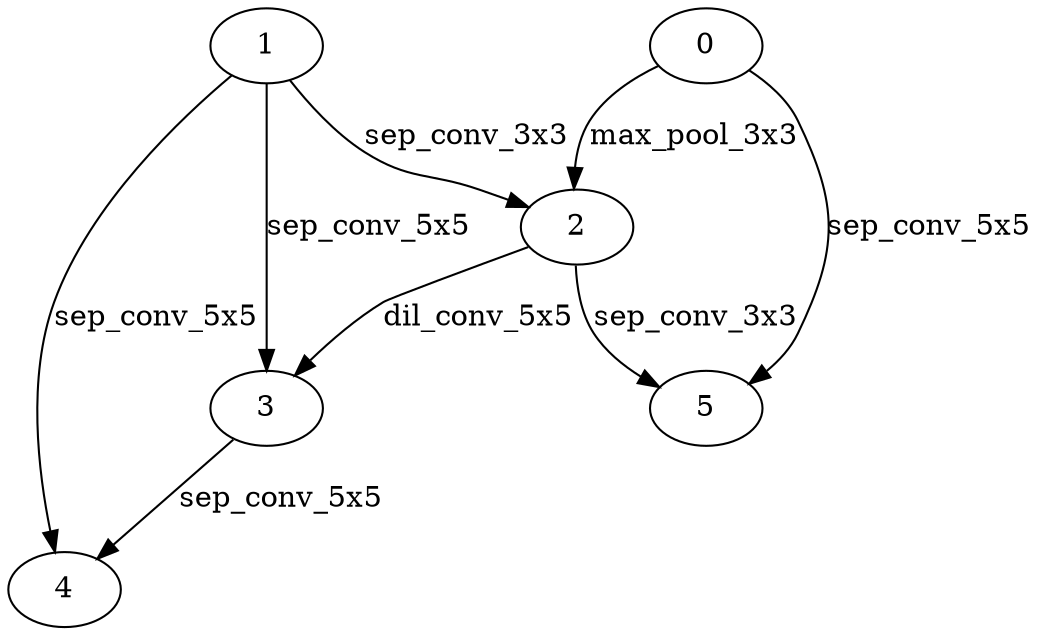 digraph normal_cell_30 {
	0 -> 2 [label=max_pool_3x3]
	1 -> 2 [label=sep_conv_3x3]
	2 -> 3 [label=dil_conv_5x5]
	1 -> 3 [label=sep_conv_5x5]
	3 -> 4 [label=sep_conv_5x5]
	1 -> 4 [label=sep_conv_5x5]
	2 -> 5 [label=sep_conv_3x3]
	0 -> 5 [label=sep_conv_5x5]
}

